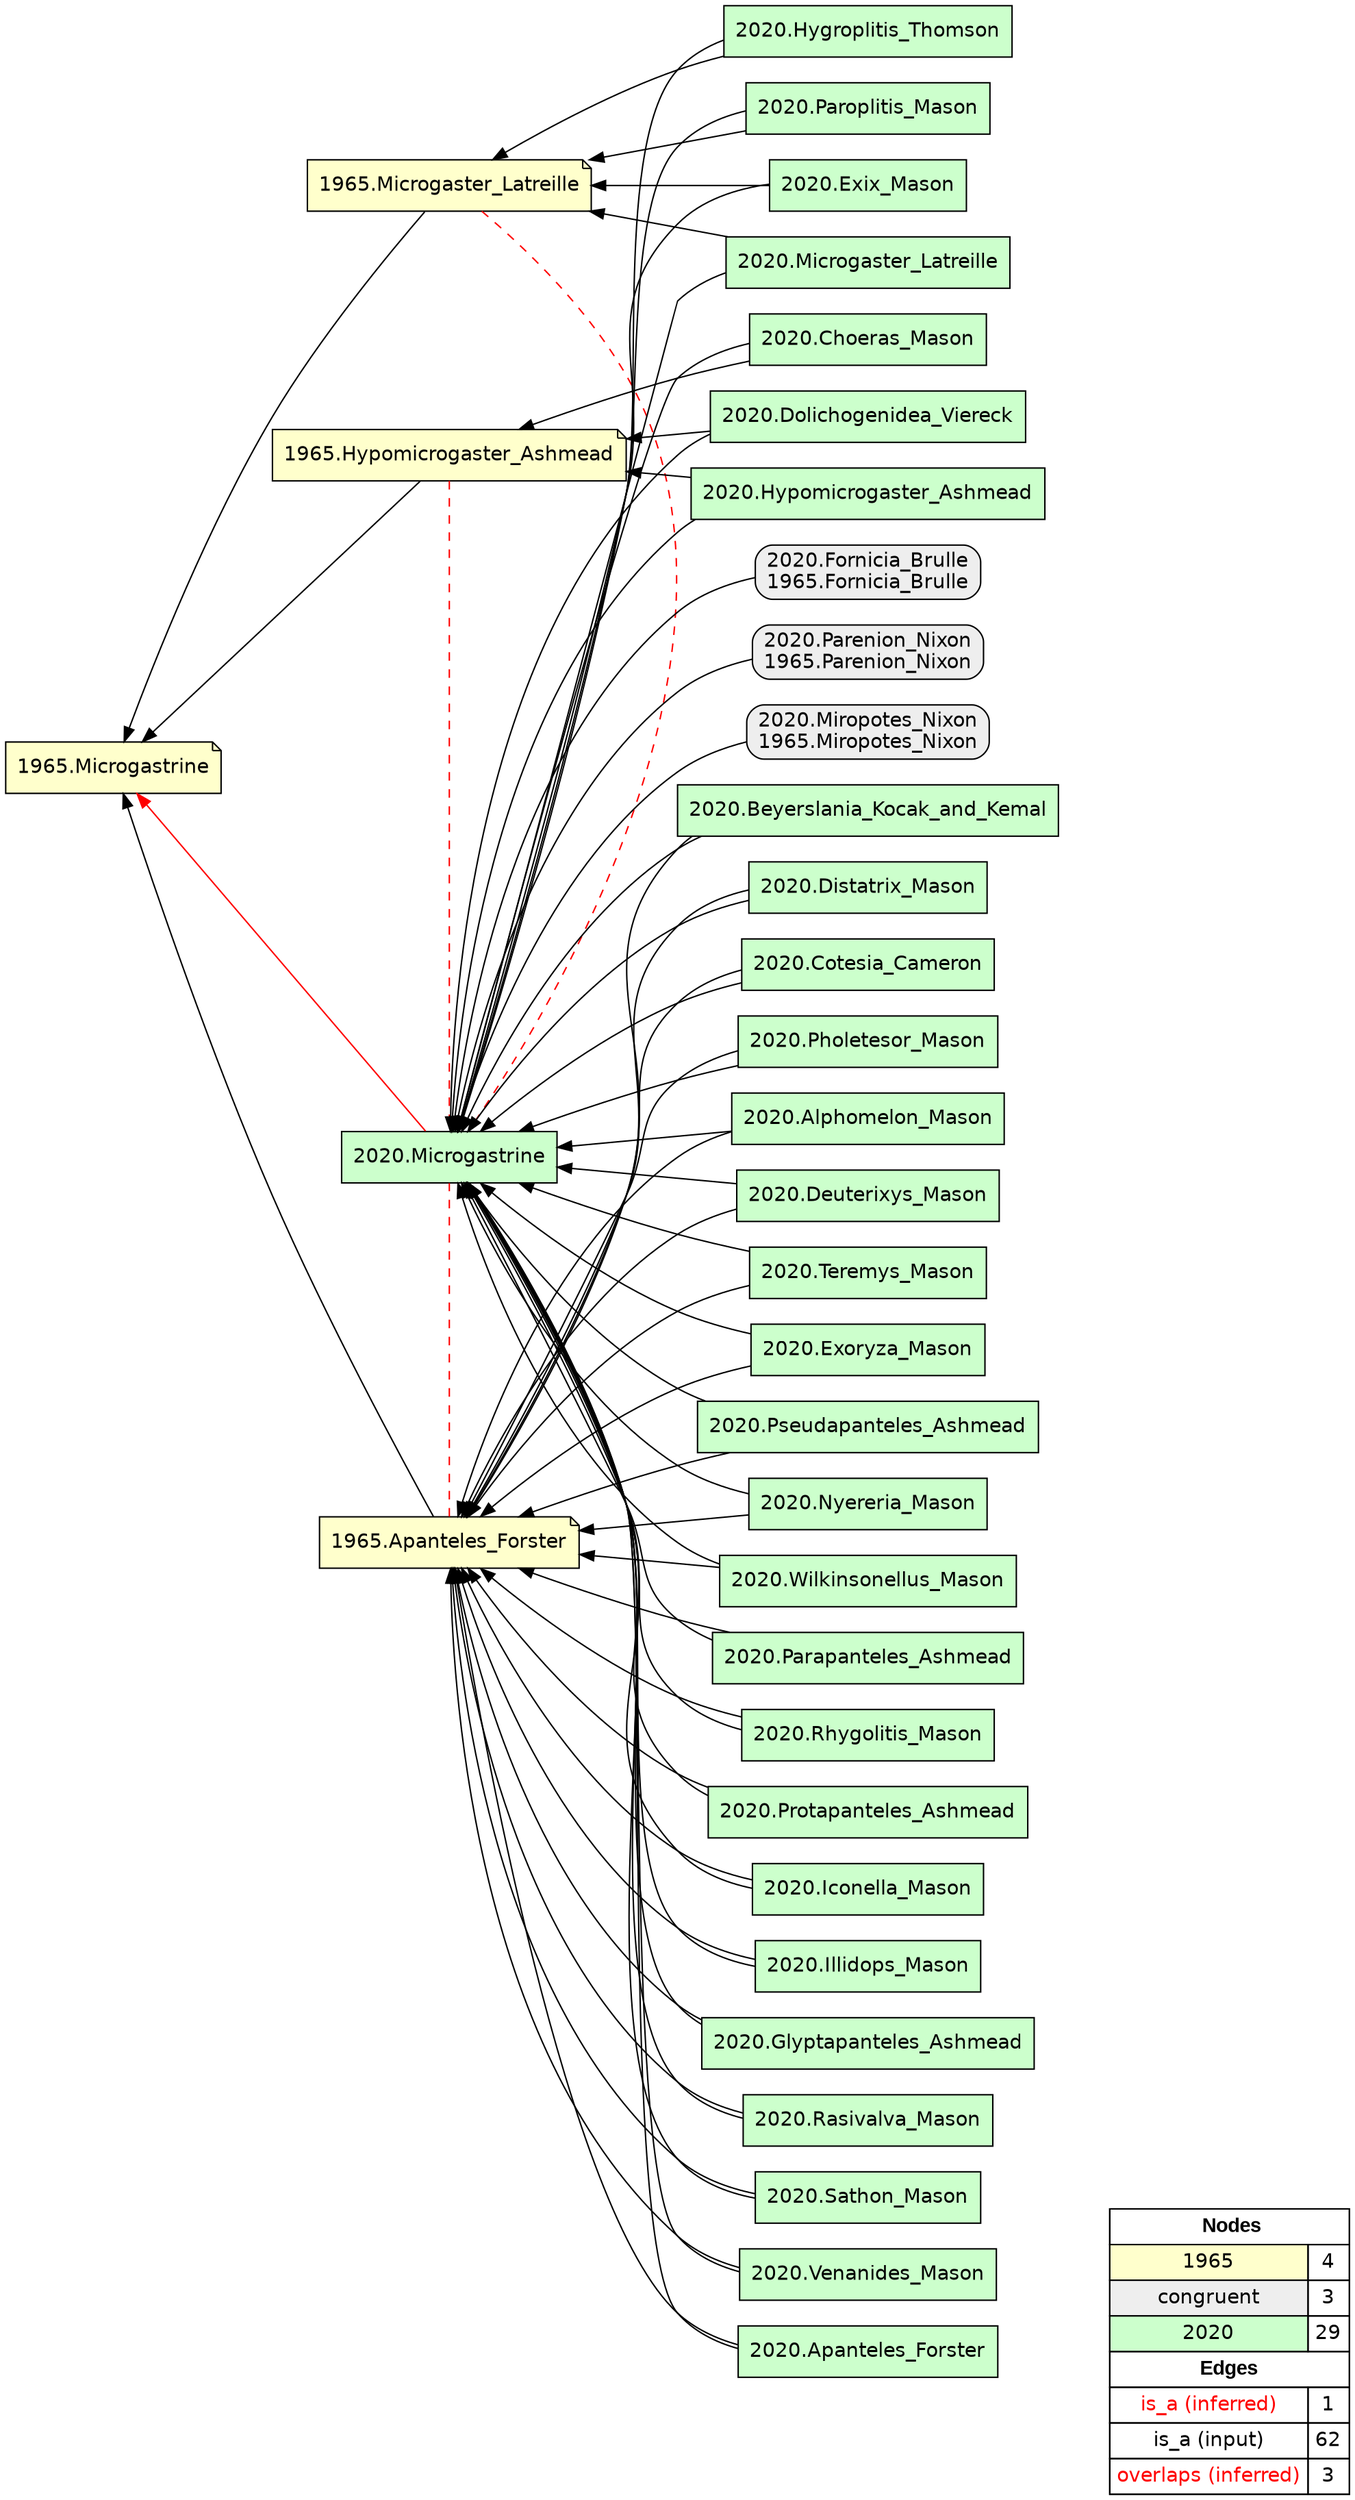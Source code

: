 digraph{
rankdir=RL
node[shape=note style=filled fillcolor="#FFFFCC" fontname="helvetica"] 
"1965.Hypomicrogaster_Ashmead"
"1965.Microgastrine"
"1965.Apanteles_Forster"
"1965.Microgaster_Latreille"
node[shape=box style="filled,rounded" fillcolor="#EEEEEE" fontname="helvetica"] 
"2020.Fornicia_Brulle\n1965.Fornicia_Brulle"
"2020.Parenion_Nixon\n1965.Parenion_Nixon"
"2020.Miropotes_Nixon\n1965.Miropotes_Nixon"
node[shape=box style=filled fillcolor="#CCFFCC" fontname="helvetica"] 
"2020.Microgaster_Latreille"
"2020.Illidops_Mason"
"2020.Glyptapanteles_Ashmead"
"2020.Rasivalva_Mason"
"2020.Choeras_Mason"
"2020.Sathon_Mason"
"2020.Venanides_Mason"
"2020.Apanteles_Forster"
"2020.Dolichogenidea_Viereck"
"2020.Hygroplitis_Thomson"
"2020.Beyerslania_Kocak_and_Kemal"
"2020.Distatrix_Mason"
"2020.Hypomicrogaster_Ashmead"
"2020.Cotesia_Cameron"
"2020.Pholetesor_Mason"
"2020.Alphomelon_Mason"
"2020.Deuterixys_Mason"
"2020.Teremys_Mason"
"2020.Exoryza_Mason"
"2020.Microgastrine"
"2020.Paroplitis_Mason"
"2020.Pseudapanteles_Ashmead"
"2020.Nyereria_Mason"
"2020.Wilkinsonellus_Mason"
"2020.Parapanteles_Ashmead"
"2020.Rhygolitis_Mason"
"2020.Protapanteles_Ashmead"
"2020.Iconella_Mason"
"2020.Exix_Mason"
edge[arrowhead=normal style=solid color="#FF0000" constraint=true penwidth=1]
"2020.Microgastrine" -> "1965.Microgastrine"
edge[arrowhead=normal style=solid color="#000000" constraint=true penwidth=1]
"2020.Venanides_Mason" -> "1965.Apanteles_Forster"
"2020.Dolichogenidea_Viereck" -> "2020.Microgastrine"
"2020.Distatrix_Mason" -> "2020.Microgastrine"
"2020.Microgaster_Latreille" -> "2020.Microgastrine"
"2020.Parenion_Nixon\n1965.Parenion_Nixon" -> "2020.Microgastrine"
"1965.Hypomicrogaster_Ashmead" -> "1965.Microgastrine"
"2020.Beyerslania_Kocak_and_Kemal" -> "1965.Apanteles_Forster"
"2020.Wilkinsonellus_Mason" -> "1965.Apanteles_Forster"
"2020.Hygroplitis_Thomson" -> "2020.Microgastrine"
"2020.Paroplitis_Mason" -> "1965.Microgaster_Latreille"
"2020.Teremys_Mason" -> "1965.Apanteles_Forster"
"2020.Hypomicrogaster_Ashmead" -> "2020.Microgastrine"
"2020.Deuterixys_Mason" -> "2020.Microgastrine"
"2020.Cotesia_Cameron" -> "2020.Microgastrine"
"2020.Rasivalva_Mason" -> "2020.Microgastrine"
"2020.Hypomicrogaster_Ashmead" -> "1965.Hypomicrogaster_Ashmead"
"2020.Parapanteles_Ashmead" -> "2020.Microgastrine"
"2020.Choeras_Mason" -> "1965.Hypomicrogaster_Ashmead"
"2020.Exoryza_Mason" -> "2020.Microgastrine"
"2020.Apanteles_Forster" -> "1965.Apanteles_Forster"
"2020.Parapanteles_Ashmead" -> "1965.Apanteles_Forster"
"2020.Teremys_Mason" -> "2020.Microgastrine"
"2020.Distatrix_Mason" -> "1965.Apanteles_Forster"
"2020.Glyptapanteles_Ashmead" -> "1965.Apanteles_Forster"
"2020.Beyerslania_Kocak_and_Kemal" -> "2020.Microgastrine"
"2020.Illidops_Mason" -> "1965.Apanteles_Forster"
"2020.Venanides_Mason" -> "2020.Microgastrine"
"2020.Pholetesor_Mason" -> "2020.Microgastrine"
"2020.Microgaster_Latreille" -> "1965.Microgaster_Latreille"
"2020.Wilkinsonellus_Mason" -> "2020.Microgastrine"
"2020.Exoryza_Mason" -> "1965.Apanteles_Forster"
"2020.Rhygolitis_Mason" -> "1965.Apanteles_Forster"
"2020.Fornicia_Brulle\n1965.Fornicia_Brulle" -> "2020.Microgastrine"
"2020.Alphomelon_Mason" -> "1965.Apanteles_Forster"
"2020.Miropotes_Nixon\n1965.Miropotes_Nixon" -> "2020.Microgastrine"
"2020.Paroplitis_Mason" -> "2020.Microgastrine"
"2020.Pseudapanteles_Ashmead" -> "2020.Microgastrine"
"2020.Pholetesor_Mason" -> "1965.Apanteles_Forster"
"2020.Illidops_Mason" -> "2020.Microgastrine"
"2020.Glyptapanteles_Ashmead" -> "2020.Microgastrine"
"2020.Sathon_Mason" -> "1965.Apanteles_Forster"
"2020.Exix_Mason" -> "2020.Microgastrine"
"2020.Hygroplitis_Thomson" -> "1965.Microgaster_Latreille"
"1965.Microgaster_Latreille" -> "1965.Microgastrine"
"2020.Sathon_Mason" -> "2020.Microgastrine"
"2020.Dolichogenidea_Viereck" -> "1965.Hypomicrogaster_Ashmead"
"2020.Nyereria_Mason" -> "2020.Microgastrine"
"2020.Rasivalva_Mason" -> "1965.Apanteles_Forster"
"2020.Rhygolitis_Mason" -> "2020.Microgastrine"
"2020.Pseudapanteles_Ashmead" -> "1965.Apanteles_Forster"
"2020.Cotesia_Cameron" -> "1965.Apanteles_Forster"
"2020.Deuterixys_Mason" -> "1965.Apanteles_Forster"
"2020.Apanteles_Forster" -> "2020.Microgastrine"
"1965.Apanteles_Forster" -> "1965.Microgastrine"
"2020.Exix_Mason" -> "1965.Microgaster_Latreille"
"2020.Nyereria_Mason" -> "1965.Apanteles_Forster"
"2020.Iconella_Mason" -> "2020.Microgastrine"
"2020.Protapanteles_Ashmead" -> "2020.Microgastrine"
"2020.Alphomelon_Mason" -> "2020.Microgastrine"
"2020.Choeras_Mason" -> "2020.Microgastrine"
"2020.Iconella_Mason" -> "1965.Apanteles_Forster"
"2020.Protapanteles_Ashmead" -> "1965.Apanteles_Forster"
edge[arrowhead=normal style=dotted color="#000000" constraint=true penwidth=1]
edge[arrowhead=none style=dashed color="#FF0000" constraint=false penwidth=1]
"1965.Apanteles_Forster" -> "2020.Microgastrine"
"1965.Hypomicrogaster_Ashmead" -> "2020.Microgastrine"
"1965.Microgaster_Latreille" -> "2020.Microgastrine"
node[shape=box] 
{rank=source Legend [fillcolor= white margin=0 label=< 
 <TABLE BORDER="0" CELLBORDER="1" CELLSPACING="0" CELLPADDING="4"> 
<TR> <TD COLSPAN="2"><font face="Arial Black"> Nodes</font></TD> </TR> 
<TR> 
 <TD bgcolor="#FFFFCC" fontname="helvetica">1965</TD> 
 <TD>4</TD> 
 </TR> 
<TR> 
 <TD bgcolor="#EEEEEE" fontname="helvetica">congruent</TD> 
 <TD>3</TD> 
 </TR> 
<TR> 
 <TD bgcolor="#CCFFCC" fontname="helvetica">2020</TD> 
 <TD>29</TD> 
 </TR> 
<TR> <TD COLSPAN="2"><font face = "Arial Black"> Edges </font></TD> </TR> 
<TR> 
 <TD><font color ="#FF0000">is_a (inferred)</font></TD><TD>1</TD>
</TR>
<TR> 
 <TD><font color ="#000000">is_a (input)</font></TD><TD>62</TD>
</TR>
<TR> 
 <TD><font color ="#FF0000">overlaps (inferred)</font></TD><TD>3</TD>
</TR>
</TABLE> 
 >] } 
}